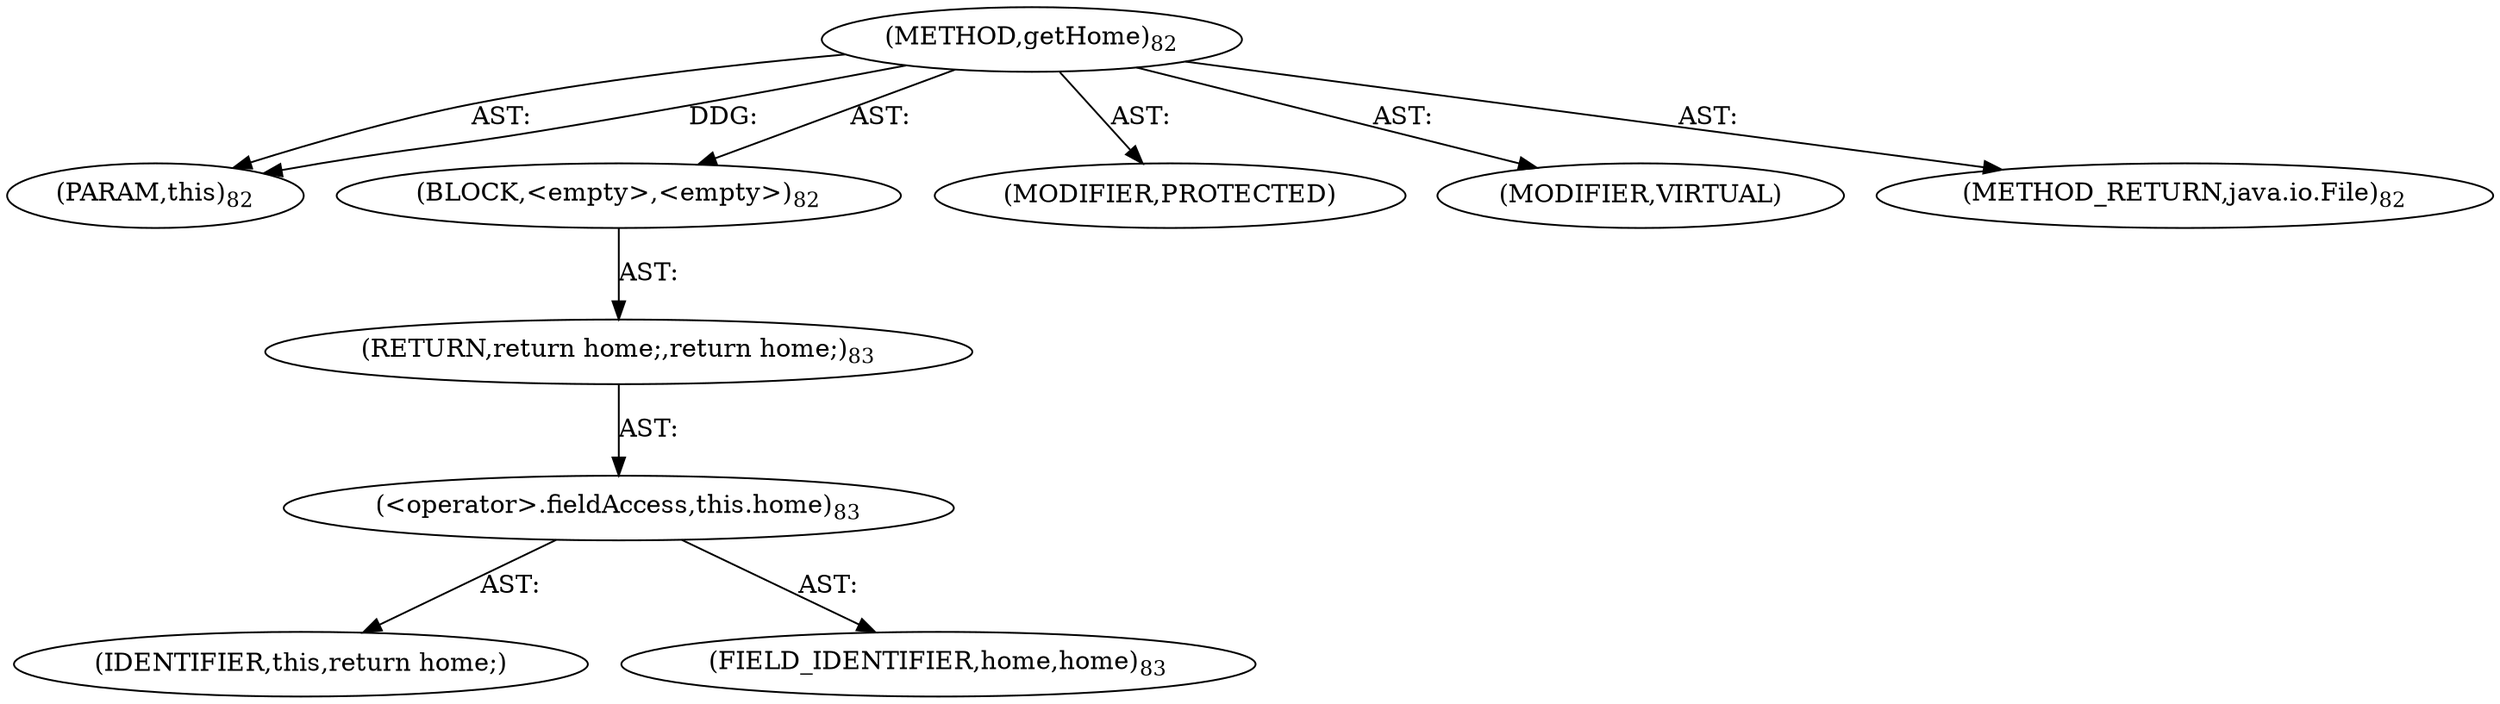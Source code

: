 digraph "getHome" {  
"111669149697" [label = <(METHOD,getHome)<SUB>82</SUB>> ]
"115964116994" [label = <(PARAM,this)<SUB>82</SUB>> ]
"25769803777" [label = <(BLOCK,&lt;empty&gt;,&lt;empty&gt;)<SUB>82</SUB>> ]
"146028888064" [label = <(RETURN,return home;,return home;)<SUB>83</SUB>> ]
"30064771074" [label = <(&lt;operator&gt;.fieldAccess,this.home)<SUB>83</SUB>> ]
"68719476738" [label = <(IDENTIFIER,this,return home;)> ]
"55834574849" [label = <(FIELD_IDENTIFIER,home,home)<SUB>83</SUB>> ]
"133143986184" [label = <(MODIFIER,PROTECTED)> ]
"133143986185" [label = <(MODIFIER,VIRTUAL)> ]
"128849018881" [label = <(METHOD_RETURN,java.io.File)<SUB>82</SUB>> ]
  "111669149697" -> "115964116994"  [ label = "AST: "] 
  "111669149697" -> "25769803777"  [ label = "AST: "] 
  "111669149697" -> "133143986184"  [ label = "AST: "] 
  "111669149697" -> "133143986185"  [ label = "AST: "] 
  "111669149697" -> "128849018881"  [ label = "AST: "] 
  "25769803777" -> "146028888064"  [ label = "AST: "] 
  "146028888064" -> "30064771074"  [ label = "AST: "] 
  "30064771074" -> "68719476738"  [ label = "AST: "] 
  "30064771074" -> "55834574849"  [ label = "AST: "] 
  "111669149697" -> "115964116994"  [ label = "DDG: "] 
}
